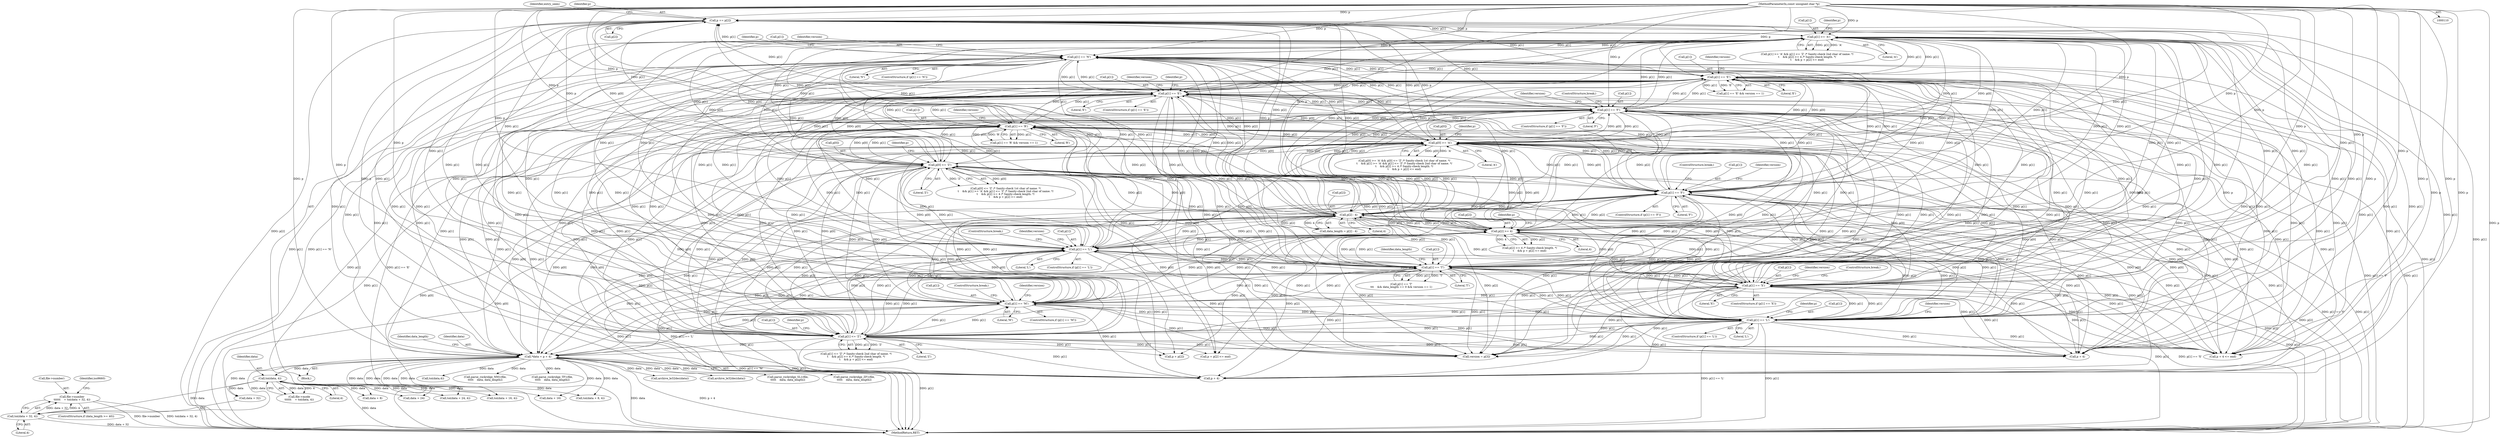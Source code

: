 digraph "0_libarchive_8312eaa576014cd9b965012af51bc1f967b12423@pointer" {
"1000417" [label="(Call,file->number\n\t\t\t\t\t\t    = toi(data + 32, 4))"];
"1000421" [label="(Call,toi(data + 32, 4))"];
"1000176" [label="(Call,*data = p + 4)"];
"1000309" [label="(Call,p[1] == 'N')"];
"1000435" [label="(Call,p[1] == 'E')"];
"1000150" [label="(Call,p[1] >= 'A')"];
"1000202" [label="(Call,p[1] == 'E')"];
"1000520" [label="(Call,p[1] == 'F')"];
"1000457" [label="(Call,p[1] == 'R')"];
"1000113" [label="(MethodParameterIn,const unsigned char *p)"];
"1000138" [label="(Call,p[0] >= 'A')"];
"1000144" [label="(Call,p[0] <= 'Z')"];
"1000543" [label="(Call,p[1] == 'F')"];
"1000249" [label="(Call,p[1] == 'L')"];
"1000156" [label="(Call,p[1] <= 'Z')"];
"1000469" [label="(Call,p[1] == 'L')"];
"1000286" [label="(Call,p[1] == 'M')"];
"1000352" [label="(Call,p[1] == 'X')"];
"1000492" [label="(Call,p[1] == 'T')"];
"1000162" [label="(Call,p[2] >= 4)"];
"1000184" [label="(Call,p[2] - 4)"];
"1000560" [label="(Call,p += p[2])"];
"1000371" [label="(Call,toi(data, 4))"];
"1000183" [label="(Identifier,data_length)"];
"1000174" [label="(Block,)"];
"1000309" [label="(Call,p[1] == 'N')"];
"1000178" [label="(Call,p + 4)"];
"1000146" [label="(Identifier,p)"];
"1000290" [label="(Literal,'M')"];
"1000560" [label="(Call,p += p[2])"];
"1000499" [label="(Identifier,data_length)"];
"1000144" [label="(Call,p[0] <= 'Z')"];
"1000156" [label="(Call,p[1] <= 'Z')"];
"1000436" [label="(Call,p[1])"];
"1000353" [label="(Call,p[1])"];
"1000286" [label="(Call,p[1] == 'M')"];
"1000151" [label="(Call,p[1])"];
"1000413" [label="(ControlStructure,if (data_length >= 40))"];
"1000287" [label="(Call,p[1])"];
"1000202" [label="(Call,p[1] == 'E')"];
"1000168" [label="(Call,p + p[2])"];
"1000371" [label="(Call,toi(data, 4))"];
"1000161" [label="(Call,p[2] >= 4 /* Sanity-check length. */\n\t    && p + p[2] <= end)"];
"1000583" [label="(MethodReturn,RET)"];
"1000352" [label="(Call,p[1] == 'X')"];
"1000176" [label="(Call,*data = p + 4)"];
"1000139" [label="(Call,p[0])"];
"1000148" [label="(Literal,'Z')"];
"1000258" [label="(Identifier,version)"];
"1000306" [label="(ControlStructure,break;)"];
"1000145" [label="(Call,p[0])"];
"1000367" [label="(Call,file->mode\n\t\t\t\t\t\t    = toi(data, 4))"];
"1000220" [label="(Call,archive_le32dec(data))"];
"1000249" [label="(Call,p[1] == 'L')"];
"1000566" [label="(Identifier,entry_seen)"];
"1000360" [label="(Identifier,version)"];
"1000434" [label="(Call,p[1] == 'E' && version == 1)"];
"1000158" [label="(Identifier,p)"];
"1000313" [label="(Literal,'N')"];
"1000561" [label="(Identifier,p)"];
"1000418" [label="(Call,file->number)"];
"1000456" [label="(Call,p[1] == 'R' && version == 1)"];
"1000408" [label="(Call,toi(data + 24, 4))"];
"1000190" [label="(Call,version = p[3])"];
"1000562" [label="(Call,p[2])"];
"1000477" [label="(Identifier,version)"];
"1000491" [label="(Call,p[1] == 'T'\n\t\t\t    && data_length == 0 && version == 1)"];
"1000494" [label="(Identifier,p)"];
"1000143" [label="(Call,p[0] <= 'Z' /* Sanity-check 1st char of name. */\n\t    && p[1] >= 'A' && p[1] <= 'Z' /* Sanity-check 2nd char of name. */\n\t    && p[2] >= 4 /* Sanity-check length. */\n\t    && p + p[2] <= end)"];
"1000285" [label="(ControlStructure,if (p[1] == 'M'))"];
"1000493" [label="(Call,p[1])"];
"1000162" [label="(Call,p[2] >= 4)"];
"1000519" [label="(ControlStructure,if (p[1] == 'F'))"];
"1000557" [label="(ControlStructure,break;)"];
"1000547" [label="(Literal,'F')"];
"1000520" [label="(Call,p[1] == 'F')"];
"1000137" [label="(Call,p[0] >= 'A' && p[0] <= 'Z' /* Sanity-check 1st char of name. */\n\t    && p[1] >= 'A' && p[1] <= 'Z' /* Sanity-check 2nd char of name. */\n\t    && p[2] >= 4 /* Sanity-check length. */\n\t    && p + p[2] <= end)"];
"1000396" [label="(Call,data + 16)"];
"1000206" [label="(Literal,'E')"];
"1000351" [label="(ControlStructure,if (p[1] == 'X'))"];
"1000469" [label="(Call,p[1] == 'L')"];
"1000276" [label="(Call,archive_le32dec(data))"];
"1000166" [label="(Literal,4)"];
"1000470" [label="(Call,p[1])"];
"1000457" [label="(Call,p[1] == 'R')"];
"1000480" [label="(Call,parse_rockridge_SL1(file,\n\t\t\t\t\t    data, data_length))"];
"1000169" [label="(Identifier,p)"];
"1000185" [label="(Call,p[2])"];
"1000431" [label="(ControlStructure,break;)"];
"1000435" [label="(Call,p[1] == 'E')"];
"1000544" [label="(Call,p[1])"];
"1000373" [label="(Literal,4)"];
"1000425" [label="(Literal,4)"];
"1000553" [label="(Call,parse_rockridge_ZF1(file,\n\t\t\t\t\t    data, data_length))"];
"1000458" [label="(Call,p[1])"];
"1000441" [label="(Identifier,version)"];
"1000540" [label="(ControlStructure,break;)"];
"1000177" [label="(Identifier,data)"];
"1000182" [label="(Call,data_length = p[2] - 4)"];
"1000138" [label="(Call,p[0] >= 'A')"];
"1000318" [label="(Identifier,version)"];
"1000149" [label="(Call,p[1] >= 'A' && p[1] <= 'Z' /* Sanity-check 2nd char of name. */\n\t    && p[2] >= 4 /* Sanity-check length. */\n\t    && p + p[2] <= end)"];
"1000155" [label="(Call,p[1] <= 'Z' /* Sanity-check 2nd char of name. */\n\t    && p[2] >= 4 /* Sanity-check length. */\n\t    && p + p[2] <= end)"];
"1000428" [label="(Identifier,iso9660)"];
"1000421" [label="(Call,toi(data + 32, 4))"];
"1000253" [label="(Literal,'L')"];
"1000201" [label="(ControlStructure,if (p[1] == 'E'))"];
"1000250" [label="(Call,p[1])"];
"1000133" [label="(Call,p + 4)"];
"1000308" [label="(ControlStructure,if (p[1] == 'N'))"];
"1000328" [label="(Call,toi(data,4))"];
"1000157" [label="(Call,p[1])"];
"1000297" [label="(Call,parse_rockridge_NM1(file,\n\t\t\t\t\t    data, data_length))"];
"1000294" [label="(Identifier,version)"];
"1000439" [label="(Literal,'E')"];
"1000132" [label="(Call,p + 4 <= end)"];
"1000154" [label="(Literal,'A')"];
"1000492" [label="(Call,p[1] == 'T')"];
"1000463" [label="(Identifier,version)"];
"1000163" [label="(Call,p[2])"];
"1000113" [label="(MethodParameterIn,const unsigned char *p)"];
"1000382" [label="(Call,toi(data + 8, 4))"];
"1000551" [label="(Identifier,version)"];
"1000543" [label="(Call,p[1] == 'F')"];
"1000468" [label="(ControlStructure,if (p[1] == 'L'))"];
"1000422" [label="(Call,data + 32)"];
"1000211" [label="(Identifier,version)"];
"1000150" [label="(Call,p[1] >= 'A')"];
"1000354" [label="(Identifier,p)"];
"1000417" [label="(Call,file->number\n\t\t\t\t\t\t    = toi(data + 32, 4))"];
"1000372" [label="(Identifier,data)"];
"1000531" [label="(Call,parse_rockridge_TF1(file,\n\t\t\t\t\t    data, data_length))"];
"1000383" [label="(Call,data + 8)"];
"1000142" [label="(Literal,'A')"];
"1000188" [label="(Literal,4)"];
"1000310" [label="(Call,p[1])"];
"1000251" [label="(Identifier,p)"];
"1000542" [label="(ControlStructure,if (p[1] == 'F'))"];
"1000283" [label="(ControlStructure,break;)"];
"1000496" [label="(Literal,'T')"];
"1000521" [label="(Call,p[1])"];
"1000152" [label="(Identifier,p)"];
"1000524" [label="(Literal,'F')"];
"1000409" [label="(Call,data + 24)"];
"1000164" [label="(Identifier,p)"];
"1000248" [label="(ControlStructure,if (p[1] == 'L'))"];
"1000473" [label="(Literal,'L')"];
"1000461" [label="(Literal,'R')"];
"1000203" [label="(Call,p[1])"];
"1000528" [label="(Identifier,version)"];
"1000160" [label="(Literal,'Z')"];
"1000356" [label="(Literal,'X')"];
"1000167" [label="(Call,p + p[2] <= end)"];
"1000395" [label="(Call,toi(data + 16, 4))"];
"1000184" [label="(Call,p[2] - 4)"];
"1000417" -> "1000413"  [label="AST: "];
"1000417" -> "1000421"  [label="CFG: "];
"1000418" -> "1000417"  [label="AST: "];
"1000421" -> "1000417"  [label="AST: "];
"1000428" -> "1000417"  [label="CFG: "];
"1000417" -> "1000583"  [label="DDG: file->number"];
"1000417" -> "1000583"  [label="DDG: toi(data + 32, 4)"];
"1000421" -> "1000417"  [label="DDG: data + 32"];
"1000421" -> "1000417"  [label="DDG: 4"];
"1000421" -> "1000425"  [label="CFG: "];
"1000422" -> "1000421"  [label="AST: "];
"1000425" -> "1000421"  [label="AST: "];
"1000421" -> "1000583"  [label="DDG: data + 32"];
"1000176" -> "1000421"  [label="DDG: data"];
"1000371" -> "1000421"  [label="DDG: data"];
"1000176" -> "1000174"  [label="AST: "];
"1000176" -> "1000178"  [label="CFG: "];
"1000177" -> "1000176"  [label="AST: "];
"1000178" -> "1000176"  [label="AST: "];
"1000183" -> "1000176"  [label="CFG: "];
"1000176" -> "1000583"  [label="DDG: p + 4"];
"1000176" -> "1000583"  [label="DDG: data"];
"1000309" -> "1000176"  [label="DDG: p[1]"];
"1000435" -> "1000176"  [label="DDG: p[1]"];
"1000138" -> "1000176"  [label="DDG: p[0]"];
"1000202" -> "1000176"  [label="DDG: p[1]"];
"1000520" -> "1000176"  [label="DDG: p[1]"];
"1000249" -> "1000176"  [label="DDG: p[1]"];
"1000150" -> "1000176"  [label="DDG: p[1]"];
"1000156" -> "1000176"  [label="DDG: p[1]"];
"1000286" -> "1000176"  [label="DDG: p[1]"];
"1000352" -> "1000176"  [label="DDG: p[1]"];
"1000492" -> "1000176"  [label="DDG: p[1]"];
"1000144" -> "1000176"  [label="DDG: p[0]"];
"1000457" -> "1000176"  [label="DDG: p[1]"];
"1000543" -> "1000176"  [label="DDG: p[1]"];
"1000162" -> "1000176"  [label="DDG: p[2]"];
"1000469" -> "1000176"  [label="DDG: p[1]"];
"1000113" -> "1000176"  [label="DDG: p"];
"1000184" -> "1000176"  [label="DDG: p[2]"];
"1000176" -> "1000220"  [label="DDG: data"];
"1000176" -> "1000276"  [label="DDG: data"];
"1000176" -> "1000297"  [label="DDG: data"];
"1000176" -> "1000328"  [label="DDG: data"];
"1000176" -> "1000371"  [label="DDG: data"];
"1000176" -> "1000382"  [label="DDG: data"];
"1000176" -> "1000383"  [label="DDG: data"];
"1000176" -> "1000395"  [label="DDG: data"];
"1000176" -> "1000396"  [label="DDG: data"];
"1000176" -> "1000408"  [label="DDG: data"];
"1000176" -> "1000409"  [label="DDG: data"];
"1000176" -> "1000422"  [label="DDG: data"];
"1000176" -> "1000480"  [label="DDG: data"];
"1000176" -> "1000531"  [label="DDG: data"];
"1000176" -> "1000553"  [label="DDG: data"];
"1000309" -> "1000308"  [label="AST: "];
"1000309" -> "1000313"  [label="CFG: "];
"1000310" -> "1000309"  [label="AST: "];
"1000313" -> "1000309"  [label="AST: "];
"1000318" -> "1000309"  [label="CFG: "];
"1000354" -> "1000309"  [label="CFG: "];
"1000309" -> "1000583"  [label="DDG: p[1]"];
"1000309" -> "1000583"  [label="DDG: p[1] == 'N'"];
"1000309" -> "1000132"  [label="DDG: p[1]"];
"1000309" -> "1000133"  [label="DDG: p[1]"];
"1000309" -> "1000138"  [label="DDG: p[1]"];
"1000309" -> "1000144"  [label="DDG: p[1]"];
"1000309" -> "1000150"  [label="DDG: p[1]"];
"1000309" -> "1000156"  [label="DDG: p[1]"];
"1000309" -> "1000162"  [label="DDG: p[1]"];
"1000309" -> "1000178"  [label="DDG: p[1]"];
"1000309" -> "1000184"  [label="DDG: p[1]"];
"1000309" -> "1000190"  [label="DDG: p[1]"];
"1000309" -> "1000202"  [label="DDG: p[1]"];
"1000309" -> "1000249"  [label="DDG: p[1]"];
"1000309" -> "1000286"  [label="DDG: p[1]"];
"1000435" -> "1000309"  [label="DDG: p[1]"];
"1000150" -> "1000309"  [label="DDG: p[1]"];
"1000202" -> "1000309"  [label="DDG: p[1]"];
"1000520" -> "1000309"  [label="DDG: p[1]"];
"1000457" -> "1000309"  [label="DDG: p[1]"];
"1000543" -> "1000309"  [label="DDG: p[1]"];
"1000249" -> "1000309"  [label="DDG: p[1]"];
"1000469" -> "1000309"  [label="DDG: p[1]"];
"1000156" -> "1000309"  [label="DDG: p[1]"];
"1000286" -> "1000309"  [label="DDG: p[1]"];
"1000352" -> "1000309"  [label="DDG: p[1]"];
"1000492" -> "1000309"  [label="DDG: p[1]"];
"1000113" -> "1000309"  [label="DDG: p"];
"1000138" -> "1000309"  [label="DDG: p[0]"];
"1000144" -> "1000309"  [label="DDG: p[0]"];
"1000162" -> "1000309"  [label="DDG: p[2]"];
"1000184" -> "1000309"  [label="DDG: p[2]"];
"1000309" -> "1000352"  [label="DDG: p[1]"];
"1000309" -> "1000435"  [label="DDG: p[1]"];
"1000309" -> "1000457"  [label="DDG: p[1]"];
"1000309" -> "1000469"  [label="DDG: p[1]"];
"1000309" -> "1000492"  [label="DDG: p[1]"];
"1000309" -> "1000520"  [label="DDG: p[1]"];
"1000309" -> "1000543"  [label="DDG: p[1]"];
"1000309" -> "1000560"  [label="DDG: p[1]"];
"1000435" -> "1000434"  [label="AST: "];
"1000435" -> "1000439"  [label="CFG: "];
"1000436" -> "1000435"  [label="AST: "];
"1000439" -> "1000435"  [label="AST: "];
"1000441" -> "1000435"  [label="CFG: "];
"1000434" -> "1000435"  [label="CFG: "];
"1000435" -> "1000583"  [label="DDG: p[1]"];
"1000435" -> "1000132"  [label="DDG: p[1]"];
"1000435" -> "1000133"  [label="DDG: p[1]"];
"1000435" -> "1000138"  [label="DDG: p[1]"];
"1000435" -> "1000144"  [label="DDG: p[1]"];
"1000435" -> "1000150"  [label="DDG: p[1]"];
"1000435" -> "1000156"  [label="DDG: p[1]"];
"1000435" -> "1000162"  [label="DDG: p[1]"];
"1000435" -> "1000178"  [label="DDG: p[1]"];
"1000435" -> "1000184"  [label="DDG: p[1]"];
"1000435" -> "1000190"  [label="DDG: p[1]"];
"1000435" -> "1000202"  [label="DDG: p[1]"];
"1000435" -> "1000249"  [label="DDG: p[1]"];
"1000435" -> "1000286"  [label="DDG: p[1]"];
"1000435" -> "1000352"  [label="DDG: p[1]"];
"1000435" -> "1000434"  [label="DDG: p[1]"];
"1000435" -> "1000434"  [label="DDG: 'E'"];
"1000150" -> "1000435"  [label="DDG: p[1]"];
"1000202" -> "1000435"  [label="DDG: p[1]"];
"1000520" -> "1000435"  [label="DDG: p[1]"];
"1000457" -> "1000435"  [label="DDG: p[1]"];
"1000543" -> "1000435"  [label="DDG: p[1]"];
"1000249" -> "1000435"  [label="DDG: p[1]"];
"1000469" -> "1000435"  [label="DDG: p[1]"];
"1000156" -> "1000435"  [label="DDG: p[1]"];
"1000286" -> "1000435"  [label="DDG: p[1]"];
"1000352" -> "1000435"  [label="DDG: p[1]"];
"1000492" -> "1000435"  [label="DDG: p[1]"];
"1000113" -> "1000435"  [label="DDG: p"];
"1000138" -> "1000435"  [label="DDG: p[0]"];
"1000144" -> "1000435"  [label="DDG: p[0]"];
"1000162" -> "1000435"  [label="DDG: p[2]"];
"1000184" -> "1000435"  [label="DDG: p[2]"];
"1000435" -> "1000457"  [label="DDG: p[1]"];
"1000435" -> "1000469"  [label="DDG: p[1]"];
"1000435" -> "1000492"  [label="DDG: p[1]"];
"1000435" -> "1000520"  [label="DDG: p[1]"];
"1000435" -> "1000543"  [label="DDG: p[1]"];
"1000435" -> "1000560"  [label="DDG: p[1]"];
"1000150" -> "1000149"  [label="AST: "];
"1000150" -> "1000154"  [label="CFG: "];
"1000151" -> "1000150"  [label="AST: "];
"1000154" -> "1000150"  [label="AST: "];
"1000158" -> "1000150"  [label="CFG: "];
"1000149" -> "1000150"  [label="CFG: "];
"1000150" -> "1000583"  [label="DDG: p[1]"];
"1000150" -> "1000132"  [label="DDG: p[1]"];
"1000150" -> "1000133"  [label="DDG: p[1]"];
"1000150" -> "1000138"  [label="DDG: p[1]"];
"1000150" -> "1000144"  [label="DDG: p[1]"];
"1000150" -> "1000149"  [label="DDG: p[1]"];
"1000150" -> "1000149"  [label="DDG: 'A'"];
"1000202" -> "1000150"  [label="DDG: p[1]"];
"1000520" -> "1000150"  [label="DDG: p[1]"];
"1000457" -> "1000150"  [label="DDG: p[1]"];
"1000543" -> "1000150"  [label="DDG: p[1]"];
"1000249" -> "1000150"  [label="DDG: p[1]"];
"1000469" -> "1000150"  [label="DDG: p[1]"];
"1000156" -> "1000150"  [label="DDG: p[1]"];
"1000286" -> "1000150"  [label="DDG: p[1]"];
"1000352" -> "1000150"  [label="DDG: p[1]"];
"1000492" -> "1000150"  [label="DDG: p[1]"];
"1000113" -> "1000150"  [label="DDG: p"];
"1000138" -> "1000150"  [label="DDG: p[0]"];
"1000560" -> "1000150"  [label="DDG: p"];
"1000144" -> "1000150"  [label="DDG: p[0]"];
"1000162" -> "1000150"  [label="DDG: p[2]"];
"1000184" -> "1000150"  [label="DDG: p[2]"];
"1000150" -> "1000156"  [label="DDG: p[1]"];
"1000150" -> "1000162"  [label="DDG: p[1]"];
"1000150" -> "1000178"  [label="DDG: p[1]"];
"1000150" -> "1000184"  [label="DDG: p[1]"];
"1000150" -> "1000190"  [label="DDG: p[1]"];
"1000150" -> "1000202"  [label="DDG: p[1]"];
"1000150" -> "1000249"  [label="DDG: p[1]"];
"1000150" -> "1000286"  [label="DDG: p[1]"];
"1000150" -> "1000352"  [label="DDG: p[1]"];
"1000150" -> "1000457"  [label="DDG: p[1]"];
"1000150" -> "1000469"  [label="DDG: p[1]"];
"1000150" -> "1000492"  [label="DDG: p[1]"];
"1000150" -> "1000520"  [label="DDG: p[1]"];
"1000150" -> "1000543"  [label="DDG: p[1]"];
"1000150" -> "1000560"  [label="DDG: p[1]"];
"1000202" -> "1000201"  [label="AST: "];
"1000202" -> "1000206"  [label="CFG: "];
"1000203" -> "1000202"  [label="AST: "];
"1000206" -> "1000202"  [label="AST: "];
"1000211" -> "1000202"  [label="CFG: "];
"1000251" -> "1000202"  [label="CFG: "];
"1000202" -> "1000583"  [label="DDG: p[1]"];
"1000202" -> "1000583"  [label="DDG: p[1] == 'E'"];
"1000202" -> "1000132"  [label="DDG: p[1]"];
"1000202" -> "1000133"  [label="DDG: p[1]"];
"1000202" -> "1000138"  [label="DDG: p[1]"];
"1000202" -> "1000144"  [label="DDG: p[1]"];
"1000202" -> "1000156"  [label="DDG: p[1]"];
"1000202" -> "1000162"  [label="DDG: p[1]"];
"1000202" -> "1000178"  [label="DDG: p[1]"];
"1000202" -> "1000184"  [label="DDG: p[1]"];
"1000202" -> "1000190"  [label="DDG: p[1]"];
"1000520" -> "1000202"  [label="DDG: p[1]"];
"1000457" -> "1000202"  [label="DDG: p[1]"];
"1000543" -> "1000202"  [label="DDG: p[1]"];
"1000249" -> "1000202"  [label="DDG: p[1]"];
"1000469" -> "1000202"  [label="DDG: p[1]"];
"1000156" -> "1000202"  [label="DDG: p[1]"];
"1000286" -> "1000202"  [label="DDG: p[1]"];
"1000352" -> "1000202"  [label="DDG: p[1]"];
"1000492" -> "1000202"  [label="DDG: p[1]"];
"1000113" -> "1000202"  [label="DDG: p"];
"1000138" -> "1000202"  [label="DDG: p[0]"];
"1000144" -> "1000202"  [label="DDG: p[0]"];
"1000162" -> "1000202"  [label="DDG: p[2]"];
"1000184" -> "1000202"  [label="DDG: p[2]"];
"1000202" -> "1000249"  [label="DDG: p[1]"];
"1000202" -> "1000286"  [label="DDG: p[1]"];
"1000202" -> "1000352"  [label="DDG: p[1]"];
"1000202" -> "1000457"  [label="DDG: p[1]"];
"1000202" -> "1000469"  [label="DDG: p[1]"];
"1000202" -> "1000492"  [label="DDG: p[1]"];
"1000202" -> "1000520"  [label="DDG: p[1]"];
"1000202" -> "1000543"  [label="DDG: p[1]"];
"1000202" -> "1000560"  [label="DDG: p[1]"];
"1000520" -> "1000519"  [label="AST: "];
"1000520" -> "1000524"  [label="CFG: "];
"1000521" -> "1000520"  [label="AST: "];
"1000524" -> "1000520"  [label="AST: "];
"1000528" -> "1000520"  [label="CFG: "];
"1000540" -> "1000520"  [label="CFG: "];
"1000520" -> "1000583"  [label="DDG: p[1] == 'F'"];
"1000520" -> "1000583"  [label="DDG: p[1]"];
"1000520" -> "1000132"  [label="DDG: p[1]"];
"1000520" -> "1000133"  [label="DDG: p[1]"];
"1000520" -> "1000138"  [label="DDG: p[1]"];
"1000520" -> "1000144"  [label="DDG: p[1]"];
"1000520" -> "1000156"  [label="DDG: p[1]"];
"1000520" -> "1000162"  [label="DDG: p[1]"];
"1000520" -> "1000178"  [label="DDG: p[1]"];
"1000520" -> "1000184"  [label="DDG: p[1]"];
"1000520" -> "1000190"  [label="DDG: p[1]"];
"1000520" -> "1000249"  [label="DDG: p[1]"];
"1000520" -> "1000286"  [label="DDG: p[1]"];
"1000520" -> "1000352"  [label="DDG: p[1]"];
"1000520" -> "1000457"  [label="DDG: p[1]"];
"1000520" -> "1000469"  [label="DDG: p[1]"];
"1000520" -> "1000492"  [label="DDG: p[1]"];
"1000457" -> "1000520"  [label="DDG: p[1]"];
"1000543" -> "1000520"  [label="DDG: p[1]"];
"1000249" -> "1000520"  [label="DDG: p[1]"];
"1000469" -> "1000520"  [label="DDG: p[1]"];
"1000156" -> "1000520"  [label="DDG: p[1]"];
"1000286" -> "1000520"  [label="DDG: p[1]"];
"1000352" -> "1000520"  [label="DDG: p[1]"];
"1000492" -> "1000520"  [label="DDG: p[1]"];
"1000113" -> "1000520"  [label="DDG: p"];
"1000138" -> "1000520"  [label="DDG: p[0]"];
"1000144" -> "1000520"  [label="DDG: p[0]"];
"1000162" -> "1000520"  [label="DDG: p[2]"];
"1000184" -> "1000520"  [label="DDG: p[2]"];
"1000520" -> "1000543"  [label="DDG: p[1]"];
"1000520" -> "1000560"  [label="DDG: p[1]"];
"1000457" -> "1000456"  [label="AST: "];
"1000457" -> "1000461"  [label="CFG: "];
"1000458" -> "1000457"  [label="AST: "];
"1000461" -> "1000457"  [label="AST: "];
"1000463" -> "1000457"  [label="CFG: "];
"1000456" -> "1000457"  [label="CFG: "];
"1000457" -> "1000583"  [label="DDG: p[1]"];
"1000457" -> "1000132"  [label="DDG: p[1]"];
"1000457" -> "1000133"  [label="DDG: p[1]"];
"1000457" -> "1000138"  [label="DDG: p[1]"];
"1000457" -> "1000144"  [label="DDG: p[1]"];
"1000457" -> "1000156"  [label="DDG: p[1]"];
"1000457" -> "1000162"  [label="DDG: p[1]"];
"1000457" -> "1000178"  [label="DDG: p[1]"];
"1000457" -> "1000184"  [label="DDG: p[1]"];
"1000457" -> "1000190"  [label="DDG: p[1]"];
"1000457" -> "1000249"  [label="DDG: p[1]"];
"1000457" -> "1000286"  [label="DDG: p[1]"];
"1000457" -> "1000352"  [label="DDG: p[1]"];
"1000457" -> "1000456"  [label="DDG: p[1]"];
"1000457" -> "1000456"  [label="DDG: 'R'"];
"1000113" -> "1000457"  [label="DDG: p"];
"1000138" -> "1000457"  [label="DDG: p[0]"];
"1000249" -> "1000457"  [label="DDG: p[1]"];
"1000156" -> "1000457"  [label="DDG: p[1]"];
"1000286" -> "1000457"  [label="DDG: p[1]"];
"1000352" -> "1000457"  [label="DDG: p[1]"];
"1000492" -> "1000457"  [label="DDG: p[1]"];
"1000144" -> "1000457"  [label="DDG: p[0]"];
"1000543" -> "1000457"  [label="DDG: p[1]"];
"1000162" -> "1000457"  [label="DDG: p[2]"];
"1000469" -> "1000457"  [label="DDG: p[1]"];
"1000184" -> "1000457"  [label="DDG: p[2]"];
"1000457" -> "1000469"  [label="DDG: p[1]"];
"1000457" -> "1000492"  [label="DDG: p[1]"];
"1000457" -> "1000543"  [label="DDG: p[1]"];
"1000457" -> "1000560"  [label="DDG: p[1]"];
"1000113" -> "1000110"  [label="AST: "];
"1000113" -> "1000583"  [label="DDG: p"];
"1000113" -> "1000132"  [label="DDG: p"];
"1000113" -> "1000133"  [label="DDG: p"];
"1000113" -> "1000138"  [label="DDG: p"];
"1000113" -> "1000144"  [label="DDG: p"];
"1000113" -> "1000156"  [label="DDG: p"];
"1000113" -> "1000162"  [label="DDG: p"];
"1000113" -> "1000167"  [label="DDG: p"];
"1000113" -> "1000168"  [label="DDG: p"];
"1000113" -> "1000178"  [label="DDG: p"];
"1000113" -> "1000184"  [label="DDG: p"];
"1000113" -> "1000190"  [label="DDG: p"];
"1000113" -> "1000249"  [label="DDG: p"];
"1000113" -> "1000286"  [label="DDG: p"];
"1000113" -> "1000352"  [label="DDG: p"];
"1000113" -> "1000469"  [label="DDG: p"];
"1000113" -> "1000492"  [label="DDG: p"];
"1000113" -> "1000543"  [label="DDG: p"];
"1000113" -> "1000560"  [label="DDG: p"];
"1000138" -> "1000137"  [label="AST: "];
"1000138" -> "1000142"  [label="CFG: "];
"1000139" -> "1000138"  [label="AST: "];
"1000142" -> "1000138"  [label="AST: "];
"1000146" -> "1000138"  [label="CFG: "];
"1000137" -> "1000138"  [label="CFG: "];
"1000138" -> "1000583"  [label="DDG: p[0]"];
"1000138" -> "1000132"  [label="DDG: p[0]"];
"1000138" -> "1000133"  [label="DDG: p[0]"];
"1000138" -> "1000137"  [label="DDG: p[0]"];
"1000138" -> "1000137"  [label="DDG: 'A'"];
"1000144" -> "1000138"  [label="DDG: p[0]"];
"1000543" -> "1000138"  [label="DDG: p[1]"];
"1000249" -> "1000138"  [label="DDG: p[1]"];
"1000469" -> "1000138"  [label="DDG: p[1]"];
"1000560" -> "1000138"  [label="DDG: p"];
"1000156" -> "1000138"  [label="DDG: p[1]"];
"1000286" -> "1000138"  [label="DDG: p[1]"];
"1000352" -> "1000138"  [label="DDG: p[1]"];
"1000492" -> "1000138"  [label="DDG: p[1]"];
"1000162" -> "1000138"  [label="DDG: p[2]"];
"1000184" -> "1000138"  [label="DDG: p[2]"];
"1000138" -> "1000144"  [label="DDG: p[0]"];
"1000138" -> "1000156"  [label="DDG: p[0]"];
"1000138" -> "1000162"  [label="DDG: p[0]"];
"1000138" -> "1000178"  [label="DDG: p[0]"];
"1000138" -> "1000184"  [label="DDG: p[0]"];
"1000138" -> "1000190"  [label="DDG: p[0]"];
"1000138" -> "1000249"  [label="DDG: p[0]"];
"1000138" -> "1000286"  [label="DDG: p[0]"];
"1000138" -> "1000352"  [label="DDG: p[0]"];
"1000138" -> "1000469"  [label="DDG: p[0]"];
"1000138" -> "1000492"  [label="DDG: p[0]"];
"1000138" -> "1000543"  [label="DDG: p[0]"];
"1000138" -> "1000560"  [label="DDG: p[0]"];
"1000144" -> "1000143"  [label="AST: "];
"1000144" -> "1000148"  [label="CFG: "];
"1000145" -> "1000144"  [label="AST: "];
"1000148" -> "1000144"  [label="AST: "];
"1000152" -> "1000144"  [label="CFG: "];
"1000143" -> "1000144"  [label="CFG: "];
"1000144" -> "1000583"  [label="DDG: p[0]"];
"1000144" -> "1000132"  [label="DDG: p[0]"];
"1000144" -> "1000133"  [label="DDG: p[0]"];
"1000144" -> "1000143"  [label="DDG: p[0]"];
"1000144" -> "1000143"  [label="DDG: 'Z'"];
"1000543" -> "1000144"  [label="DDG: p[1]"];
"1000249" -> "1000144"  [label="DDG: p[1]"];
"1000469" -> "1000144"  [label="DDG: p[1]"];
"1000560" -> "1000144"  [label="DDG: p"];
"1000156" -> "1000144"  [label="DDG: p[1]"];
"1000286" -> "1000144"  [label="DDG: p[1]"];
"1000352" -> "1000144"  [label="DDG: p[1]"];
"1000492" -> "1000144"  [label="DDG: p[1]"];
"1000162" -> "1000144"  [label="DDG: p[2]"];
"1000184" -> "1000144"  [label="DDG: p[2]"];
"1000144" -> "1000156"  [label="DDG: p[0]"];
"1000144" -> "1000162"  [label="DDG: p[0]"];
"1000144" -> "1000167"  [label="DDG: p[0]"];
"1000144" -> "1000168"  [label="DDG: p[0]"];
"1000144" -> "1000178"  [label="DDG: p[0]"];
"1000144" -> "1000184"  [label="DDG: p[0]"];
"1000144" -> "1000190"  [label="DDG: p[0]"];
"1000144" -> "1000249"  [label="DDG: p[0]"];
"1000144" -> "1000286"  [label="DDG: p[0]"];
"1000144" -> "1000352"  [label="DDG: p[0]"];
"1000144" -> "1000469"  [label="DDG: p[0]"];
"1000144" -> "1000492"  [label="DDG: p[0]"];
"1000144" -> "1000543"  [label="DDG: p[0]"];
"1000144" -> "1000560"  [label="DDG: p[0]"];
"1000543" -> "1000542"  [label="AST: "];
"1000543" -> "1000547"  [label="CFG: "];
"1000544" -> "1000543"  [label="AST: "];
"1000547" -> "1000543"  [label="AST: "];
"1000551" -> "1000543"  [label="CFG: "];
"1000557" -> "1000543"  [label="CFG: "];
"1000543" -> "1000583"  [label="DDG: p[1] == 'F'"];
"1000543" -> "1000583"  [label="DDG: p[1]"];
"1000543" -> "1000132"  [label="DDG: p[1]"];
"1000543" -> "1000133"  [label="DDG: p[1]"];
"1000543" -> "1000156"  [label="DDG: p[1]"];
"1000543" -> "1000162"  [label="DDG: p[1]"];
"1000543" -> "1000178"  [label="DDG: p[1]"];
"1000543" -> "1000184"  [label="DDG: p[1]"];
"1000543" -> "1000190"  [label="DDG: p[1]"];
"1000543" -> "1000249"  [label="DDG: p[1]"];
"1000543" -> "1000286"  [label="DDG: p[1]"];
"1000543" -> "1000352"  [label="DDG: p[1]"];
"1000543" -> "1000469"  [label="DDG: p[1]"];
"1000543" -> "1000492"  [label="DDG: p[1]"];
"1000249" -> "1000543"  [label="DDG: p[1]"];
"1000469" -> "1000543"  [label="DDG: p[1]"];
"1000156" -> "1000543"  [label="DDG: p[1]"];
"1000286" -> "1000543"  [label="DDG: p[1]"];
"1000352" -> "1000543"  [label="DDG: p[1]"];
"1000492" -> "1000543"  [label="DDG: p[1]"];
"1000162" -> "1000543"  [label="DDG: p[2]"];
"1000184" -> "1000543"  [label="DDG: p[2]"];
"1000543" -> "1000560"  [label="DDG: p[1]"];
"1000249" -> "1000248"  [label="AST: "];
"1000249" -> "1000253"  [label="CFG: "];
"1000250" -> "1000249"  [label="AST: "];
"1000253" -> "1000249"  [label="AST: "];
"1000258" -> "1000249"  [label="CFG: "];
"1000283" -> "1000249"  [label="CFG: "];
"1000249" -> "1000583"  [label="DDG: p[1]"];
"1000249" -> "1000583"  [label="DDG: p[1] == 'L'"];
"1000249" -> "1000132"  [label="DDG: p[1]"];
"1000249" -> "1000133"  [label="DDG: p[1]"];
"1000249" -> "1000156"  [label="DDG: p[1]"];
"1000249" -> "1000162"  [label="DDG: p[1]"];
"1000249" -> "1000178"  [label="DDG: p[1]"];
"1000249" -> "1000184"  [label="DDG: p[1]"];
"1000249" -> "1000190"  [label="DDG: p[1]"];
"1000156" -> "1000249"  [label="DDG: p[1]"];
"1000286" -> "1000249"  [label="DDG: p[1]"];
"1000352" -> "1000249"  [label="DDG: p[1]"];
"1000492" -> "1000249"  [label="DDG: p[1]"];
"1000162" -> "1000249"  [label="DDG: p[2]"];
"1000469" -> "1000249"  [label="DDG: p[1]"];
"1000184" -> "1000249"  [label="DDG: p[2]"];
"1000249" -> "1000286"  [label="DDG: p[1]"];
"1000249" -> "1000352"  [label="DDG: p[1]"];
"1000249" -> "1000469"  [label="DDG: p[1]"];
"1000249" -> "1000492"  [label="DDG: p[1]"];
"1000249" -> "1000560"  [label="DDG: p[1]"];
"1000156" -> "1000155"  [label="AST: "];
"1000156" -> "1000160"  [label="CFG: "];
"1000157" -> "1000156"  [label="AST: "];
"1000160" -> "1000156"  [label="AST: "];
"1000164" -> "1000156"  [label="CFG: "];
"1000155" -> "1000156"  [label="CFG: "];
"1000156" -> "1000583"  [label="DDG: p[1]"];
"1000156" -> "1000132"  [label="DDG: p[1]"];
"1000156" -> "1000133"  [label="DDG: p[1]"];
"1000156" -> "1000155"  [label="DDG: p[1]"];
"1000156" -> "1000155"  [label="DDG: 'Z'"];
"1000469" -> "1000156"  [label="DDG: p[1]"];
"1000560" -> "1000156"  [label="DDG: p"];
"1000286" -> "1000156"  [label="DDG: p[1]"];
"1000352" -> "1000156"  [label="DDG: p[1]"];
"1000492" -> "1000156"  [label="DDG: p[1]"];
"1000162" -> "1000156"  [label="DDG: p[2]"];
"1000184" -> "1000156"  [label="DDG: p[2]"];
"1000156" -> "1000162"  [label="DDG: p[1]"];
"1000156" -> "1000167"  [label="DDG: p[1]"];
"1000156" -> "1000168"  [label="DDG: p[1]"];
"1000156" -> "1000178"  [label="DDG: p[1]"];
"1000156" -> "1000184"  [label="DDG: p[1]"];
"1000156" -> "1000190"  [label="DDG: p[1]"];
"1000156" -> "1000286"  [label="DDG: p[1]"];
"1000156" -> "1000352"  [label="DDG: p[1]"];
"1000156" -> "1000469"  [label="DDG: p[1]"];
"1000156" -> "1000492"  [label="DDG: p[1]"];
"1000156" -> "1000560"  [label="DDG: p[1]"];
"1000469" -> "1000468"  [label="AST: "];
"1000469" -> "1000473"  [label="CFG: "];
"1000470" -> "1000469"  [label="AST: "];
"1000473" -> "1000469"  [label="AST: "];
"1000477" -> "1000469"  [label="CFG: "];
"1000494" -> "1000469"  [label="CFG: "];
"1000469" -> "1000583"  [label="DDG: p[1] == 'L'"];
"1000469" -> "1000583"  [label="DDG: p[1]"];
"1000469" -> "1000132"  [label="DDG: p[1]"];
"1000469" -> "1000133"  [label="DDG: p[1]"];
"1000469" -> "1000162"  [label="DDG: p[1]"];
"1000469" -> "1000178"  [label="DDG: p[1]"];
"1000469" -> "1000184"  [label="DDG: p[1]"];
"1000469" -> "1000190"  [label="DDG: p[1]"];
"1000469" -> "1000286"  [label="DDG: p[1]"];
"1000469" -> "1000352"  [label="DDG: p[1]"];
"1000286" -> "1000469"  [label="DDG: p[1]"];
"1000352" -> "1000469"  [label="DDG: p[1]"];
"1000492" -> "1000469"  [label="DDG: p[1]"];
"1000162" -> "1000469"  [label="DDG: p[2]"];
"1000184" -> "1000469"  [label="DDG: p[2]"];
"1000469" -> "1000492"  [label="DDG: p[1]"];
"1000469" -> "1000560"  [label="DDG: p[1]"];
"1000286" -> "1000285"  [label="AST: "];
"1000286" -> "1000290"  [label="CFG: "];
"1000287" -> "1000286"  [label="AST: "];
"1000290" -> "1000286"  [label="AST: "];
"1000294" -> "1000286"  [label="CFG: "];
"1000306" -> "1000286"  [label="CFG: "];
"1000286" -> "1000583"  [label="DDG: p[1] == 'M'"];
"1000286" -> "1000583"  [label="DDG: p[1]"];
"1000286" -> "1000132"  [label="DDG: p[1]"];
"1000286" -> "1000133"  [label="DDG: p[1]"];
"1000286" -> "1000162"  [label="DDG: p[1]"];
"1000286" -> "1000178"  [label="DDG: p[1]"];
"1000286" -> "1000184"  [label="DDG: p[1]"];
"1000286" -> "1000190"  [label="DDG: p[1]"];
"1000352" -> "1000286"  [label="DDG: p[1]"];
"1000492" -> "1000286"  [label="DDG: p[1]"];
"1000162" -> "1000286"  [label="DDG: p[2]"];
"1000184" -> "1000286"  [label="DDG: p[2]"];
"1000286" -> "1000352"  [label="DDG: p[1]"];
"1000286" -> "1000492"  [label="DDG: p[1]"];
"1000286" -> "1000560"  [label="DDG: p[1]"];
"1000352" -> "1000351"  [label="AST: "];
"1000352" -> "1000356"  [label="CFG: "];
"1000353" -> "1000352"  [label="AST: "];
"1000356" -> "1000352"  [label="AST: "];
"1000360" -> "1000352"  [label="CFG: "];
"1000431" -> "1000352"  [label="CFG: "];
"1000352" -> "1000583"  [label="DDG: p[1]"];
"1000352" -> "1000583"  [label="DDG: p[1] == 'X'"];
"1000352" -> "1000132"  [label="DDG: p[1]"];
"1000352" -> "1000133"  [label="DDG: p[1]"];
"1000352" -> "1000162"  [label="DDG: p[1]"];
"1000352" -> "1000178"  [label="DDG: p[1]"];
"1000352" -> "1000184"  [label="DDG: p[1]"];
"1000352" -> "1000190"  [label="DDG: p[1]"];
"1000492" -> "1000352"  [label="DDG: p[1]"];
"1000162" -> "1000352"  [label="DDG: p[2]"];
"1000184" -> "1000352"  [label="DDG: p[2]"];
"1000352" -> "1000492"  [label="DDG: p[1]"];
"1000352" -> "1000560"  [label="DDG: p[1]"];
"1000492" -> "1000491"  [label="AST: "];
"1000492" -> "1000496"  [label="CFG: "];
"1000493" -> "1000492"  [label="AST: "];
"1000496" -> "1000492"  [label="AST: "];
"1000499" -> "1000492"  [label="CFG: "];
"1000491" -> "1000492"  [label="CFG: "];
"1000492" -> "1000583"  [label="DDG: p[1]"];
"1000492" -> "1000132"  [label="DDG: p[1]"];
"1000492" -> "1000133"  [label="DDG: p[1]"];
"1000492" -> "1000162"  [label="DDG: p[1]"];
"1000492" -> "1000178"  [label="DDG: p[1]"];
"1000492" -> "1000184"  [label="DDG: p[1]"];
"1000492" -> "1000190"  [label="DDG: p[1]"];
"1000492" -> "1000491"  [label="DDG: p[1]"];
"1000492" -> "1000491"  [label="DDG: 'T'"];
"1000162" -> "1000492"  [label="DDG: p[2]"];
"1000184" -> "1000492"  [label="DDG: p[2]"];
"1000492" -> "1000560"  [label="DDG: p[1]"];
"1000162" -> "1000161"  [label="AST: "];
"1000162" -> "1000166"  [label="CFG: "];
"1000163" -> "1000162"  [label="AST: "];
"1000166" -> "1000162"  [label="AST: "];
"1000169" -> "1000162"  [label="CFG: "];
"1000161" -> "1000162"  [label="CFG: "];
"1000162" -> "1000583"  [label="DDG: p[2]"];
"1000162" -> "1000132"  [label="DDG: p[2]"];
"1000162" -> "1000133"  [label="DDG: p[2]"];
"1000162" -> "1000161"  [label="DDG: p[2]"];
"1000162" -> "1000161"  [label="DDG: 4"];
"1000184" -> "1000162"  [label="DDG: p[2]"];
"1000560" -> "1000162"  [label="DDG: p"];
"1000162" -> "1000167"  [label="DDG: p[2]"];
"1000162" -> "1000168"  [label="DDG: p[2]"];
"1000162" -> "1000178"  [label="DDG: p[2]"];
"1000162" -> "1000184"  [label="DDG: p[2]"];
"1000162" -> "1000190"  [label="DDG: p[2]"];
"1000162" -> "1000560"  [label="DDG: p[2]"];
"1000184" -> "1000182"  [label="AST: "];
"1000184" -> "1000188"  [label="CFG: "];
"1000185" -> "1000184"  [label="AST: "];
"1000188" -> "1000184"  [label="AST: "];
"1000182" -> "1000184"  [label="CFG: "];
"1000184" -> "1000583"  [label="DDG: p[2]"];
"1000184" -> "1000132"  [label="DDG: p[2]"];
"1000184" -> "1000133"  [label="DDG: p[2]"];
"1000184" -> "1000178"  [label="DDG: p[2]"];
"1000184" -> "1000182"  [label="DDG: p[2]"];
"1000184" -> "1000182"  [label="DDG: 4"];
"1000184" -> "1000190"  [label="DDG: p[2]"];
"1000184" -> "1000560"  [label="DDG: p[2]"];
"1000560" -> "1000174"  [label="AST: "];
"1000560" -> "1000562"  [label="CFG: "];
"1000561" -> "1000560"  [label="AST: "];
"1000562" -> "1000560"  [label="AST: "];
"1000566" -> "1000560"  [label="CFG: "];
"1000560" -> "1000583"  [label="DDG: p[2]"];
"1000560" -> "1000132"  [label="DDG: p"];
"1000560" -> "1000133"  [label="DDG: p"];
"1000371" -> "1000367"  [label="AST: "];
"1000371" -> "1000373"  [label="CFG: "];
"1000372" -> "1000371"  [label="AST: "];
"1000373" -> "1000371"  [label="AST: "];
"1000367" -> "1000371"  [label="CFG: "];
"1000371" -> "1000583"  [label="DDG: data"];
"1000371" -> "1000367"  [label="DDG: data"];
"1000371" -> "1000367"  [label="DDG: 4"];
"1000371" -> "1000382"  [label="DDG: data"];
"1000371" -> "1000383"  [label="DDG: data"];
"1000371" -> "1000395"  [label="DDG: data"];
"1000371" -> "1000396"  [label="DDG: data"];
"1000371" -> "1000408"  [label="DDG: data"];
"1000371" -> "1000409"  [label="DDG: data"];
"1000371" -> "1000422"  [label="DDG: data"];
}
